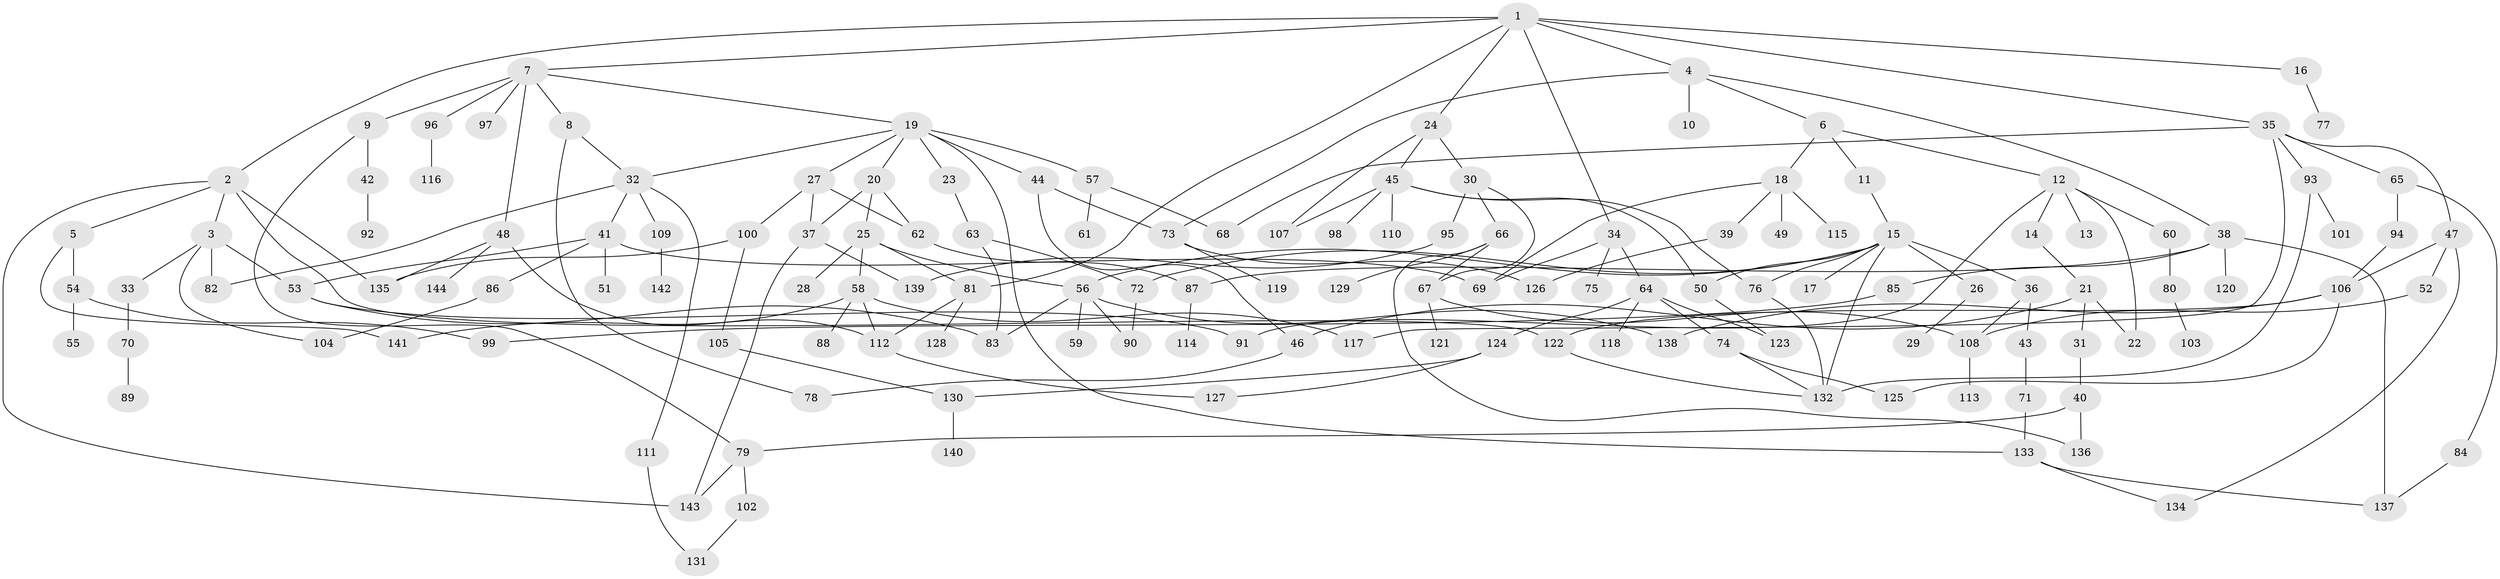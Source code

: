 // Generated by graph-tools (version 1.1) at 2025/49/03/09/25 03:49:20]
// undirected, 144 vertices, 199 edges
graph export_dot {
graph [start="1"]
  node [color=gray90,style=filled];
  1;
  2;
  3;
  4;
  5;
  6;
  7;
  8;
  9;
  10;
  11;
  12;
  13;
  14;
  15;
  16;
  17;
  18;
  19;
  20;
  21;
  22;
  23;
  24;
  25;
  26;
  27;
  28;
  29;
  30;
  31;
  32;
  33;
  34;
  35;
  36;
  37;
  38;
  39;
  40;
  41;
  42;
  43;
  44;
  45;
  46;
  47;
  48;
  49;
  50;
  51;
  52;
  53;
  54;
  55;
  56;
  57;
  58;
  59;
  60;
  61;
  62;
  63;
  64;
  65;
  66;
  67;
  68;
  69;
  70;
  71;
  72;
  73;
  74;
  75;
  76;
  77;
  78;
  79;
  80;
  81;
  82;
  83;
  84;
  85;
  86;
  87;
  88;
  89;
  90;
  91;
  92;
  93;
  94;
  95;
  96;
  97;
  98;
  99;
  100;
  101;
  102;
  103;
  104;
  105;
  106;
  107;
  108;
  109;
  110;
  111;
  112;
  113;
  114;
  115;
  116;
  117;
  118;
  119;
  120;
  121;
  122;
  123;
  124;
  125;
  126;
  127;
  128;
  129;
  130;
  131;
  132;
  133;
  134;
  135;
  136;
  137;
  138;
  139;
  140;
  141;
  142;
  143;
  144;
  1 -- 2;
  1 -- 4;
  1 -- 7;
  1 -- 16;
  1 -- 24;
  1 -- 34;
  1 -- 35;
  1 -- 81;
  2 -- 3;
  2 -- 5;
  2 -- 122;
  2 -- 135;
  2 -- 143;
  3 -- 33;
  3 -- 82;
  3 -- 104;
  3 -- 53;
  4 -- 6;
  4 -- 10;
  4 -- 38;
  4 -- 73;
  5 -- 54;
  5 -- 141;
  6 -- 11;
  6 -- 12;
  6 -- 18;
  7 -- 8;
  7 -- 9;
  7 -- 19;
  7 -- 48;
  7 -- 96;
  7 -- 97;
  8 -- 32;
  8 -- 78;
  9 -- 42;
  9 -- 79;
  11 -- 15;
  12 -- 13;
  12 -- 14;
  12 -- 22;
  12 -- 60;
  12 -- 91;
  14 -- 21;
  15 -- 17;
  15 -- 26;
  15 -- 36;
  15 -- 50;
  15 -- 132;
  15 -- 76;
  15 -- 72;
  15 -- 56;
  16 -- 77;
  18 -- 39;
  18 -- 49;
  18 -- 69;
  18 -- 115;
  19 -- 20;
  19 -- 23;
  19 -- 27;
  19 -- 44;
  19 -- 57;
  19 -- 32;
  19 -- 133;
  20 -- 25;
  20 -- 37;
  20 -- 62;
  21 -- 31;
  21 -- 46;
  21 -- 22;
  23 -- 63;
  24 -- 30;
  24 -- 45;
  24 -- 107;
  25 -- 28;
  25 -- 56;
  25 -- 58;
  25 -- 81;
  26 -- 29;
  27 -- 100;
  27 -- 62;
  27 -- 37;
  30 -- 66;
  30 -- 67;
  30 -- 95;
  31 -- 40;
  32 -- 41;
  32 -- 109;
  32 -- 111;
  32 -- 82;
  33 -- 70;
  34 -- 64;
  34 -- 75;
  34 -- 69;
  35 -- 47;
  35 -- 65;
  35 -- 93;
  35 -- 117;
  35 -- 68;
  36 -- 43;
  36 -- 108;
  37 -- 139;
  37 -- 143;
  38 -- 85;
  38 -- 87;
  38 -- 120;
  38 -- 137;
  39 -- 126;
  40 -- 79;
  40 -- 136;
  41 -- 51;
  41 -- 53;
  41 -- 86;
  41 -- 69;
  42 -- 92;
  43 -- 71;
  44 -- 73;
  44 -- 46;
  45 -- 76;
  45 -- 98;
  45 -- 107;
  45 -- 110;
  45 -- 50;
  46 -- 78;
  47 -- 52;
  47 -- 106;
  47 -- 134;
  48 -- 112;
  48 -- 135;
  48 -- 144;
  50 -- 123;
  52 -- 108;
  53 -- 83;
  53 -- 91;
  54 -- 55;
  54 -- 99;
  56 -- 59;
  56 -- 90;
  56 -- 138;
  56 -- 83;
  57 -- 61;
  57 -- 68;
  58 -- 88;
  58 -- 117;
  58 -- 112;
  58 -- 141;
  60 -- 80;
  62 -- 87;
  63 -- 72;
  63 -- 83;
  64 -- 74;
  64 -- 118;
  64 -- 124;
  64 -- 123;
  65 -- 84;
  65 -- 94;
  66 -- 129;
  66 -- 67;
  66 -- 136;
  67 -- 121;
  67 -- 108;
  70 -- 89;
  71 -- 133;
  72 -- 90;
  73 -- 119;
  73 -- 126;
  74 -- 125;
  74 -- 132;
  76 -- 132;
  79 -- 102;
  79 -- 143;
  80 -- 103;
  81 -- 128;
  81 -- 112;
  84 -- 137;
  85 -- 99;
  86 -- 104;
  87 -- 114;
  93 -- 101;
  93 -- 132;
  94 -- 106;
  95 -- 139;
  96 -- 116;
  100 -- 105;
  100 -- 135;
  102 -- 131;
  105 -- 130;
  106 -- 122;
  106 -- 125;
  106 -- 138;
  108 -- 113;
  109 -- 142;
  111 -- 131;
  112 -- 127;
  122 -- 132;
  124 -- 127;
  124 -- 130;
  130 -- 140;
  133 -- 134;
  133 -- 137;
}
